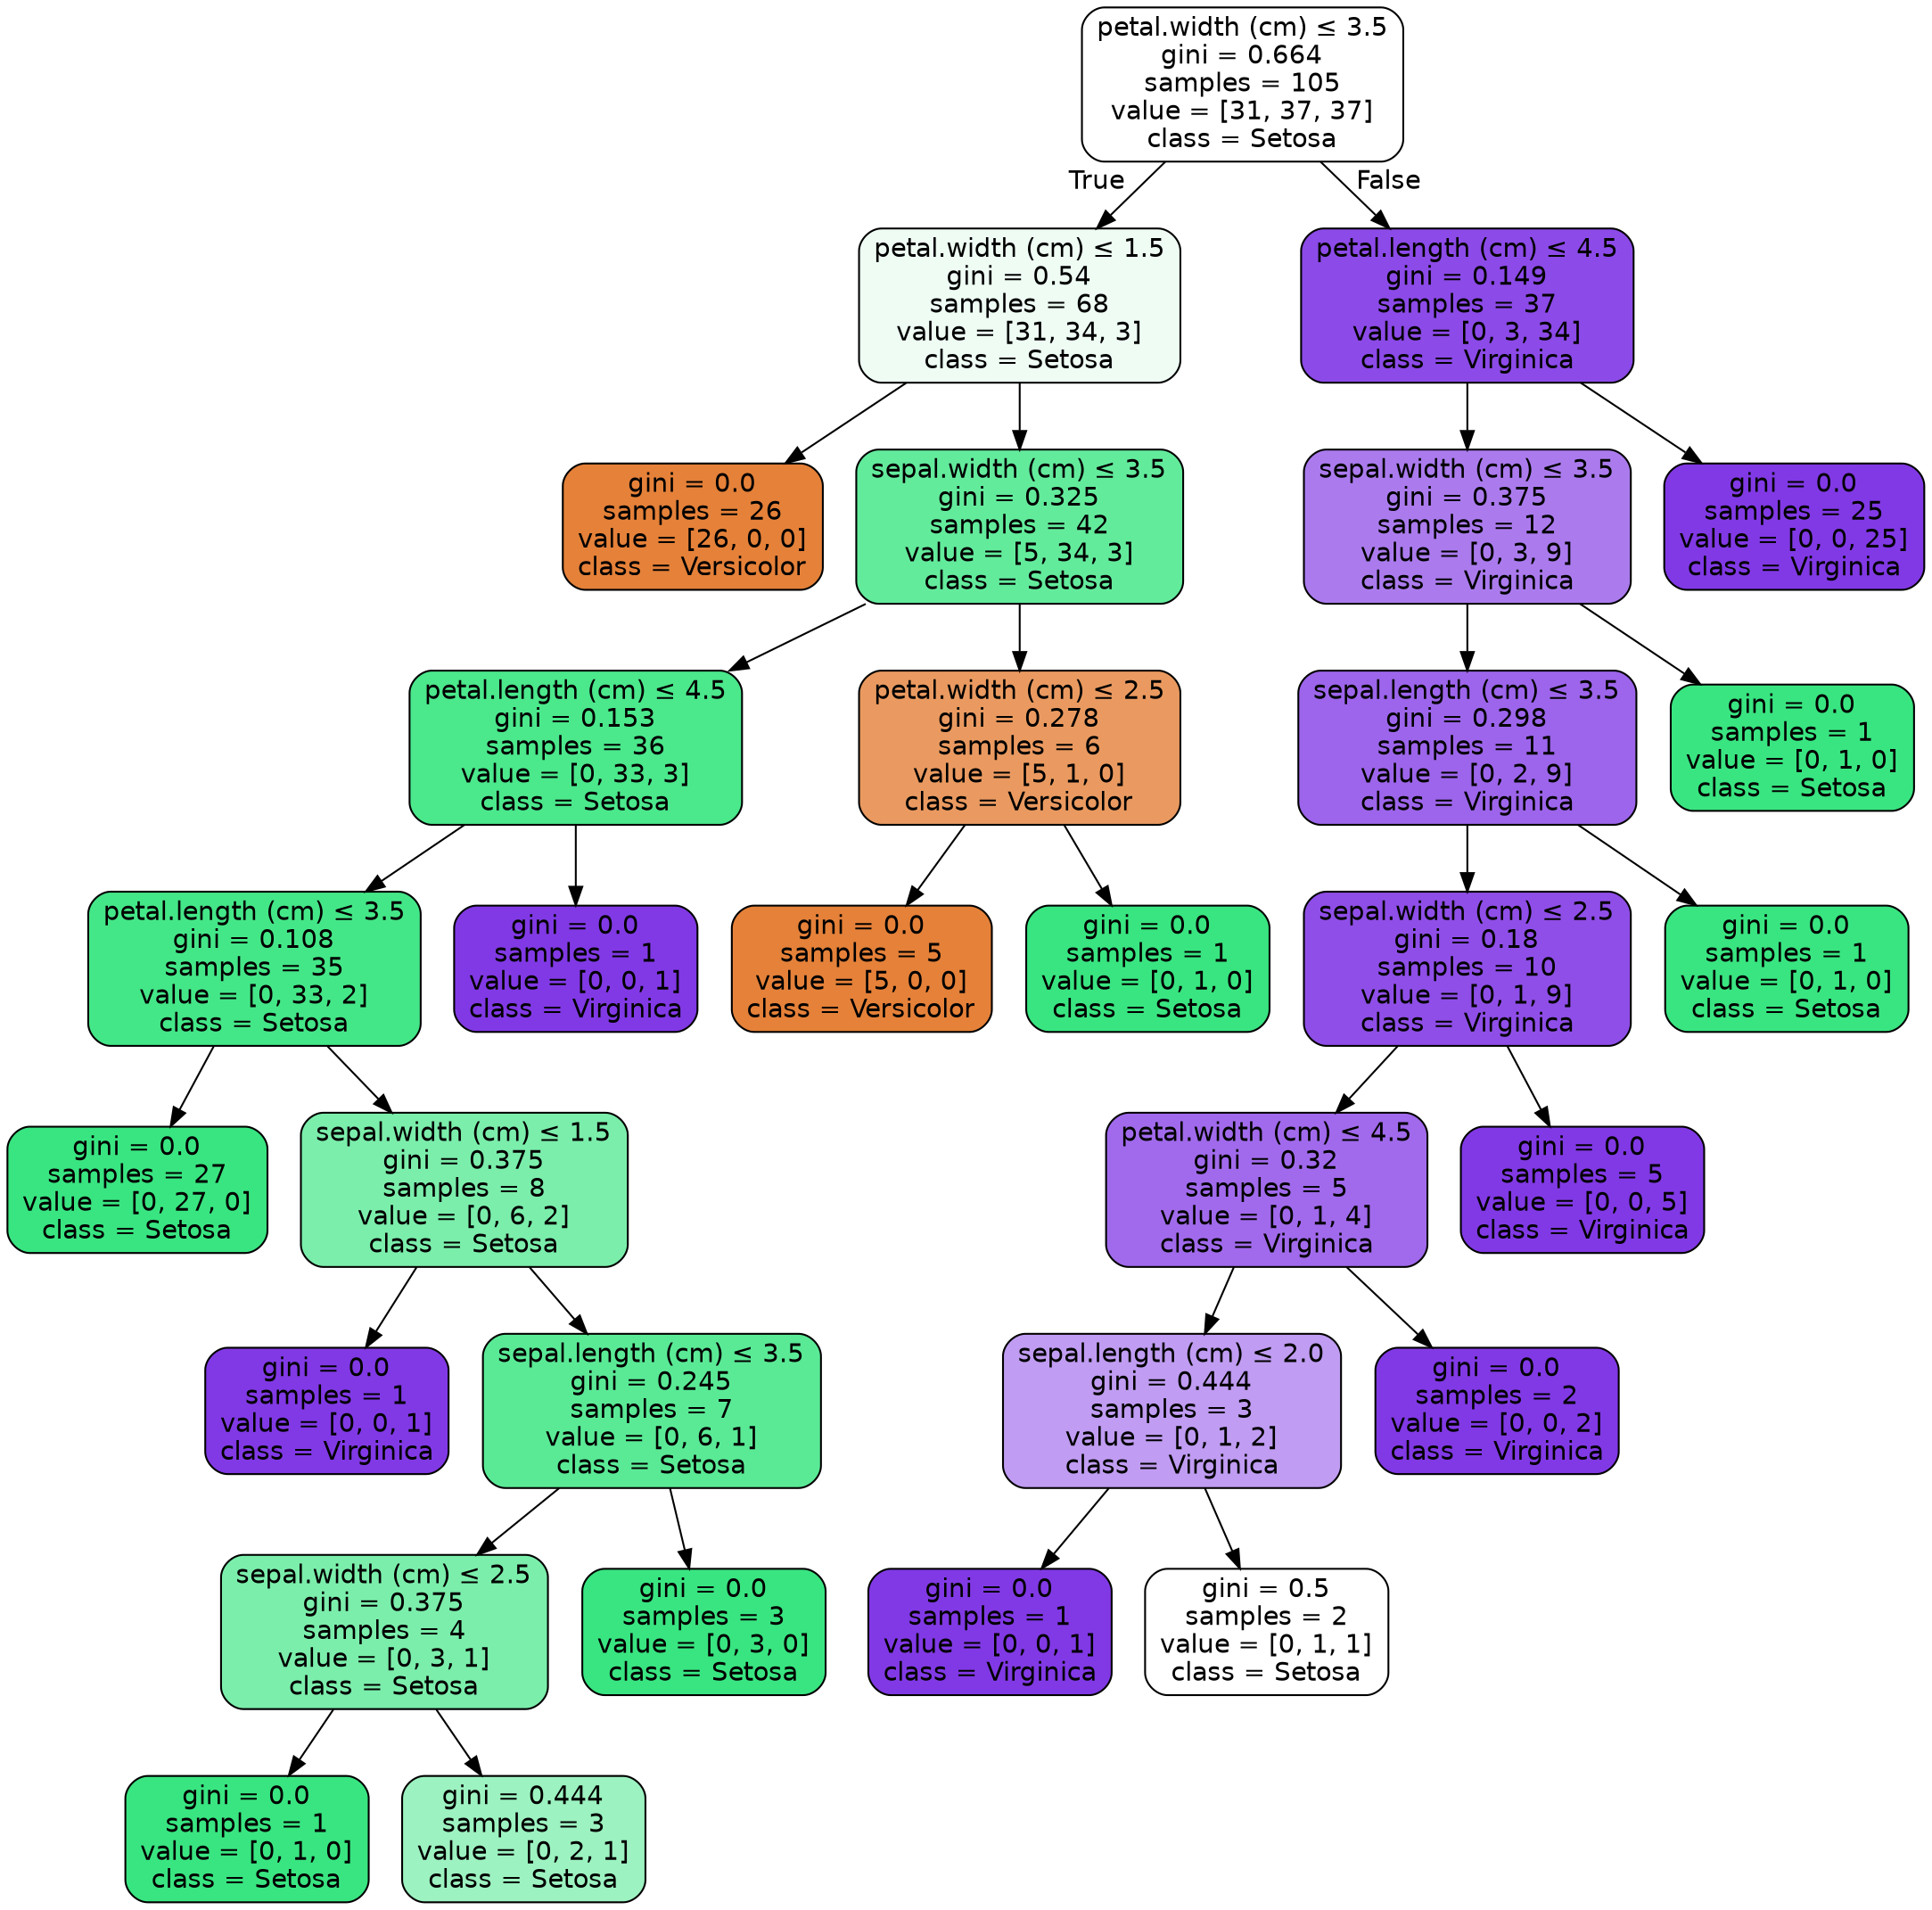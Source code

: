 digraph Tree {
node [shape=box, style="filled, rounded", color="black", fontname=helvetica] ;
edge [fontname=helvetica] ;
0 [label=<petal.width (cm) &le; 3.5<br/>gini = 0.664<br/>samples = 105<br/>value = [31, 37, 37]<br/>class = Setosa>, fillcolor="#39e58100"] ;
1 [label=<petal.width (cm) &le; 1.5<br/>gini = 0.54<br/>samples = 68<br/>value = [31, 34, 3]<br/>class = Setosa>, fillcolor="#39e58115"] ;
0 -> 1 [labeldistance=2.5, labelangle=45, headlabel="True"] ;
2 [label=<gini = 0.0<br/>samples = 26<br/>value = [26, 0, 0]<br/>class = Versicolor>, fillcolor="#e58139ff"] ;
1 -> 2 ;
3 [label=<sepal.width (cm) &le; 3.5<br/>gini = 0.325<br/>samples = 42<br/>value = [5, 34, 3]<br/>class = Setosa>, fillcolor="#39e581c8"] ;
1 -> 3 ;
4 [label=<petal.length (cm) &le; 4.5<br/>gini = 0.153<br/>samples = 36<br/>value = [0, 33, 3]<br/>class = Setosa>, fillcolor="#39e581e8"] ;
3 -> 4 ;
5 [label=<petal.length (cm) &le; 3.5<br/>gini = 0.108<br/>samples = 35<br/>value = [0, 33, 2]<br/>class = Setosa>, fillcolor="#39e581f0"] ;
4 -> 5 ;
6 [label=<gini = 0.0<br/>samples = 27<br/>value = [0, 27, 0]<br/>class = Setosa>, fillcolor="#39e581ff"] ;
5 -> 6 ;
7 [label=<sepal.width (cm) &le; 1.5<br/>gini = 0.375<br/>samples = 8<br/>value = [0, 6, 2]<br/>class = Setosa>, fillcolor="#39e581aa"] ;
5 -> 7 ;
8 [label=<gini = 0.0<br/>samples = 1<br/>value = [0, 0, 1]<br/>class = Virginica>, fillcolor="#8139e5ff"] ;
7 -> 8 ;
9 [label=<sepal.length (cm) &le; 3.5<br/>gini = 0.245<br/>samples = 7<br/>value = [0, 6, 1]<br/>class = Setosa>, fillcolor="#39e581d4"] ;
7 -> 9 ;
10 [label=<sepal.width (cm) &le; 2.5<br/>gini = 0.375<br/>samples = 4<br/>value = [0, 3, 1]<br/>class = Setosa>, fillcolor="#39e581aa"] ;
9 -> 10 ;
11 [label=<gini = 0.0<br/>samples = 1<br/>value = [0, 1, 0]<br/>class = Setosa>, fillcolor="#39e581ff"] ;
10 -> 11 ;
12 [label=<gini = 0.444<br/>samples = 3<br/>value = [0, 2, 1]<br/>class = Setosa>, fillcolor="#39e5817f"] ;
10 -> 12 ;
13 [label=<gini = 0.0<br/>samples = 3<br/>value = [0, 3, 0]<br/>class = Setosa>, fillcolor="#39e581ff"] ;
9 -> 13 ;
14 [label=<gini = 0.0<br/>samples = 1<br/>value = [0, 0, 1]<br/>class = Virginica>, fillcolor="#8139e5ff"] ;
4 -> 14 ;
15 [label=<petal.width (cm) &le; 2.5<br/>gini = 0.278<br/>samples = 6<br/>value = [5, 1, 0]<br/>class = Versicolor>, fillcolor="#e58139cc"] ;
3 -> 15 ;
16 [label=<gini = 0.0<br/>samples = 5<br/>value = [5, 0, 0]<br/>class = Versicolor>, fillcolor="#e58139ff"] ;
15 -> 16 ;
17 [label=<gini = 0.0<br/>samples = 1<br/>value = [0, 1, 0]<br/>class = Setosa>, fillcolor="#39e581ff"] ;
15 -> 17 ;
18 [label=<petal.length (cm) &le; 4.5<br/>gini = 0.149<br/>samples = 37<br/>value = [0, 3, 34]<br/>class = Virginica>, fillcolor="#8139e5e9"] ;
0 -> 18 [labeldistance=2.5, labelangle=-45, headlabel="False"] ;
19 [label=<sepal.width (cm) &le; 3.5<br/>gini = 0.375<br/>samples = 12<br/>value = [0, 3, 9]<br/>class = Virginica>, fillcolor="#8139e5aa"] ;
18 -> 19 ;
20 [label=<sepal.length (cm) &le; 3.5<br/>gini = 0.298<br/>samples = 11<br/>value = [0, 2, 9]<br/>class = Virginica>, fillcolor="#8139e5c6"] ;
19 -> 20 ;
21 [label=<sepal.width (cm) &le; 2.5<br/>gini = 0.18<br/>samples = 10<br/>value = [0, 1, 9]<br/>class = Virginica>, fillcolor="#8139e5e3"] ;
20 -> 21 ;
22 [label=<petal.width (cm) &le; 4.5<br/>gini = 0.32<br/>samples = 5<br/>value = [0, 1, 4]<br/>class = Virginica>, fillcolor="#8139e5bf"] ;
21 -> 22 ;
23 [label=<sepal.length (cm) &le; 2.0<br/>gini = 0.444<br/>samples = 3<br/>value = [0, 1, 2]<br/>class = Virginica>, fillcolor="#8139e57f"] ;
22 -> 23 ;
24 [label=<gini = 0.0<br/>samples = 1<br/>value = [0, 0, 1]<br/>class = Virginica>, fillcolor="#8139e5ff"] ;
23 -> 24 ;
25 [label=<gini = 0.5<br/>samples = 2<br/>value = [0, 1, 1]<br/>class = Setosa>, fillcolor="#39e58100"] ;
23 -> 25 ;
26 [label=<gini = 0.0<br/>samples = 2<br/>value = [0, 0, 2]<br/>class = Virginica>, fillcolor="#8139e5ff"] ;
22 -> 26 ;
27 [label=<gini = 0.0<br/>samples = 5<br/>value = [0, 0, 5]<br/>class = Virginica>, fillcolor="#8139e5ff"] ;
21 -> 27 ;
28 [label=<gini = 0.0<br/>samples = 1<br/>value = [0, 1, 0]<br/>class = Setosa>, fillcolor="#39e581ff"] ;
20 -> 28 ;
29 [label=<gini = 0.0<br/>samples = 1<br/>value = [0, 1, 0]<br/>class = Setosa>, fillcolor="#39e581ff"] ;
19 -> 29 ;
30 [label=<gini = 0.0<br/>samples = 25<br/>value = [0, 0, 25]<br/>class = Virginica>, fillcolor="#8139e5ff"] ;
18 -> 30 ;
}